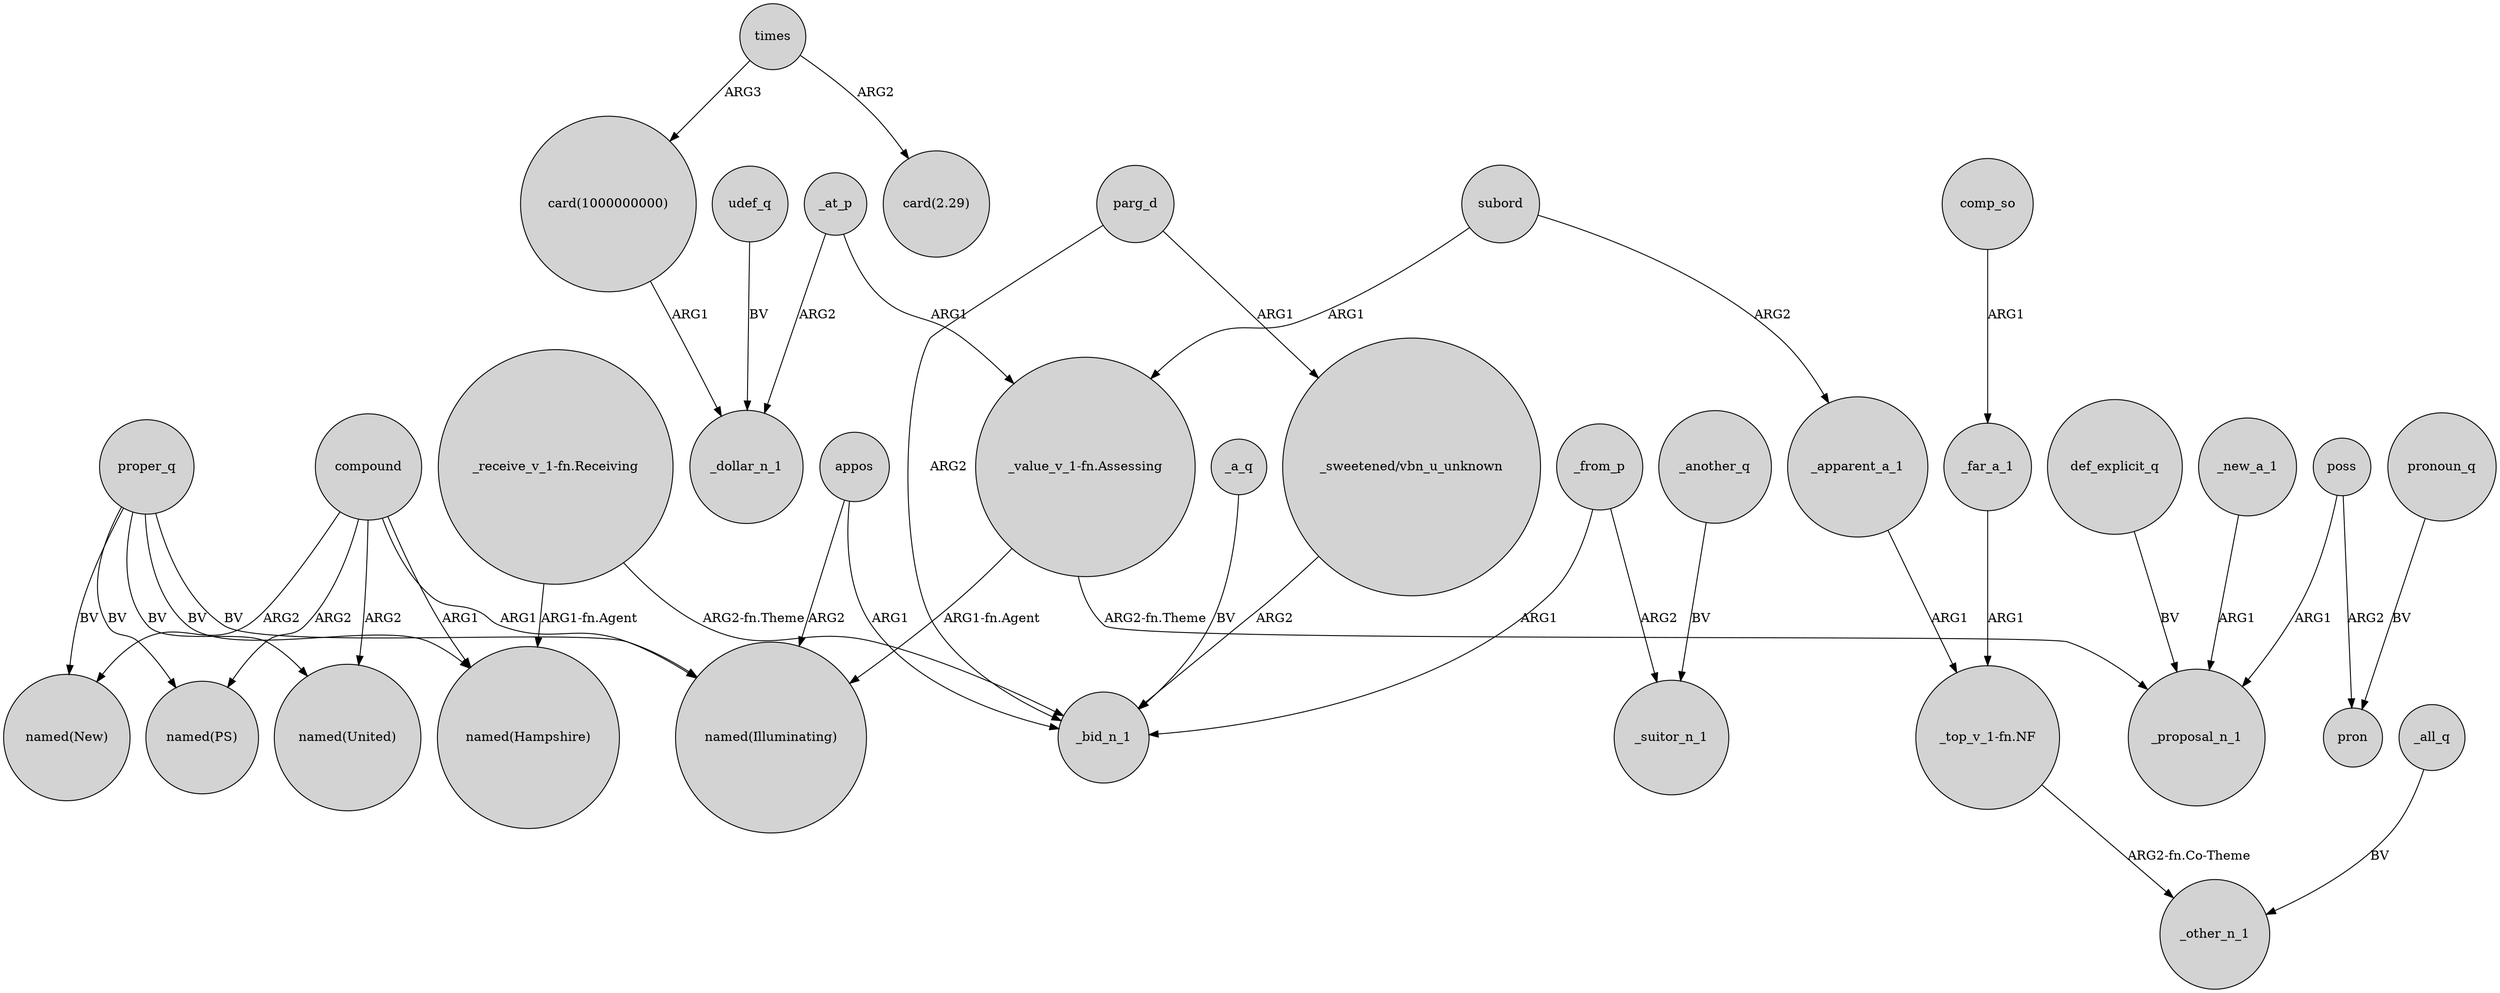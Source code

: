 digraph {
	node [shape=circle style=filled]
	_at_p -> _dollar_n_1 [label=ARG2]
	compound -> "named(New)" [label=ARG2]
	appos -> "named(Illuminating)" [label=ARG2]
	poss -> pron [label=ARG2]
	parg_d -> _bid_n_1 [label=ARG2]
	_from_p -> _bid_n_1 [label=ARG1]
	proper_q -> "named(New)" [label=BV]
	"_receive_v_1-fn.Receiving" -> _bid_n_1 [label="ARG2-fn.Theme"]
	_far_a_1 -> "_top_v_1-fn.NF" [label=ARG1]
	compound -> "named(Illuminating)" [label=ARG1]
	parg_d -> "_sweetened/vbn_u_unknown" [label=ARG1]
	"_top_v_1-fn.NF" -> _other_n_1 [label="ARG2-fn.Co-Theme"]
	"_value_v_1-fn.Assessing" -> _proposal_n_1 [label="ARG2-fn.Theme"]
	_at_p -> "_value_v_1-fn.Assessing" [label=ARG1]
	_from_p -> _suitor_n_1 [label=ARG2]
	compound -> "named(Hampshire)" [label=ARG1]
	proper_q -> "named(PS)" [label=BV]
	times -> "card(1000000000)" [label=ARG3]
	"_sweetened/vbn_u_unknown" -> _bid_n_1 [label=ARG2]
	comp_so -> _far_a_1 [label=ARG1]
	pronoun_q -> pron [label=BV]
	appos -> _bid_n_1 [label=ARG1]
	_new_a_1 -> _proposal_n_1 [label=ARG1]
	poss -> _proposal_n_1 [label=ARG1]
	_another_q -> _suitor_n_1 [label=BV]
	compound -> "named(PS)" [label=ARG2]
	subord -> "_value_v_1-fn.Assessing" [label=ARG1]
	proper_q -> "named(United)" [label=BV]
	proper_q -> "named(Hampshire)" [label=BV]
	proper_q -> "named(Illuminating)" [label=BV]
	"_value_v_1-fn.Assessing" -> "named(Illuminating)" [label="ARG1-fn.Agent"]
	_apparent_a_1 -> "_top_v_1-fn.NF" [label=ARG1]
	times -> "card(2.29)" [label=ARG2]
	def_explicit_q -> _proposal_n_1 [label=BV]
	subord -> _apparent_a_1 [label=ARG2]
	_all_q -> _other_n_1 [label=BV]
	compound -> "named(United)" [label=ARG2]
	"card(1000000000)" -> _dollar_n_1 [label=ARG1]
	"_receive_v_1-fn.Receiving" -> "named(Hampshire)" [label="ARG1-fn.Agent"]
	udef_q -> _dollar_n_1 [label=BV]
	_a_q -> _bid_n_1 [label=BV]
}
